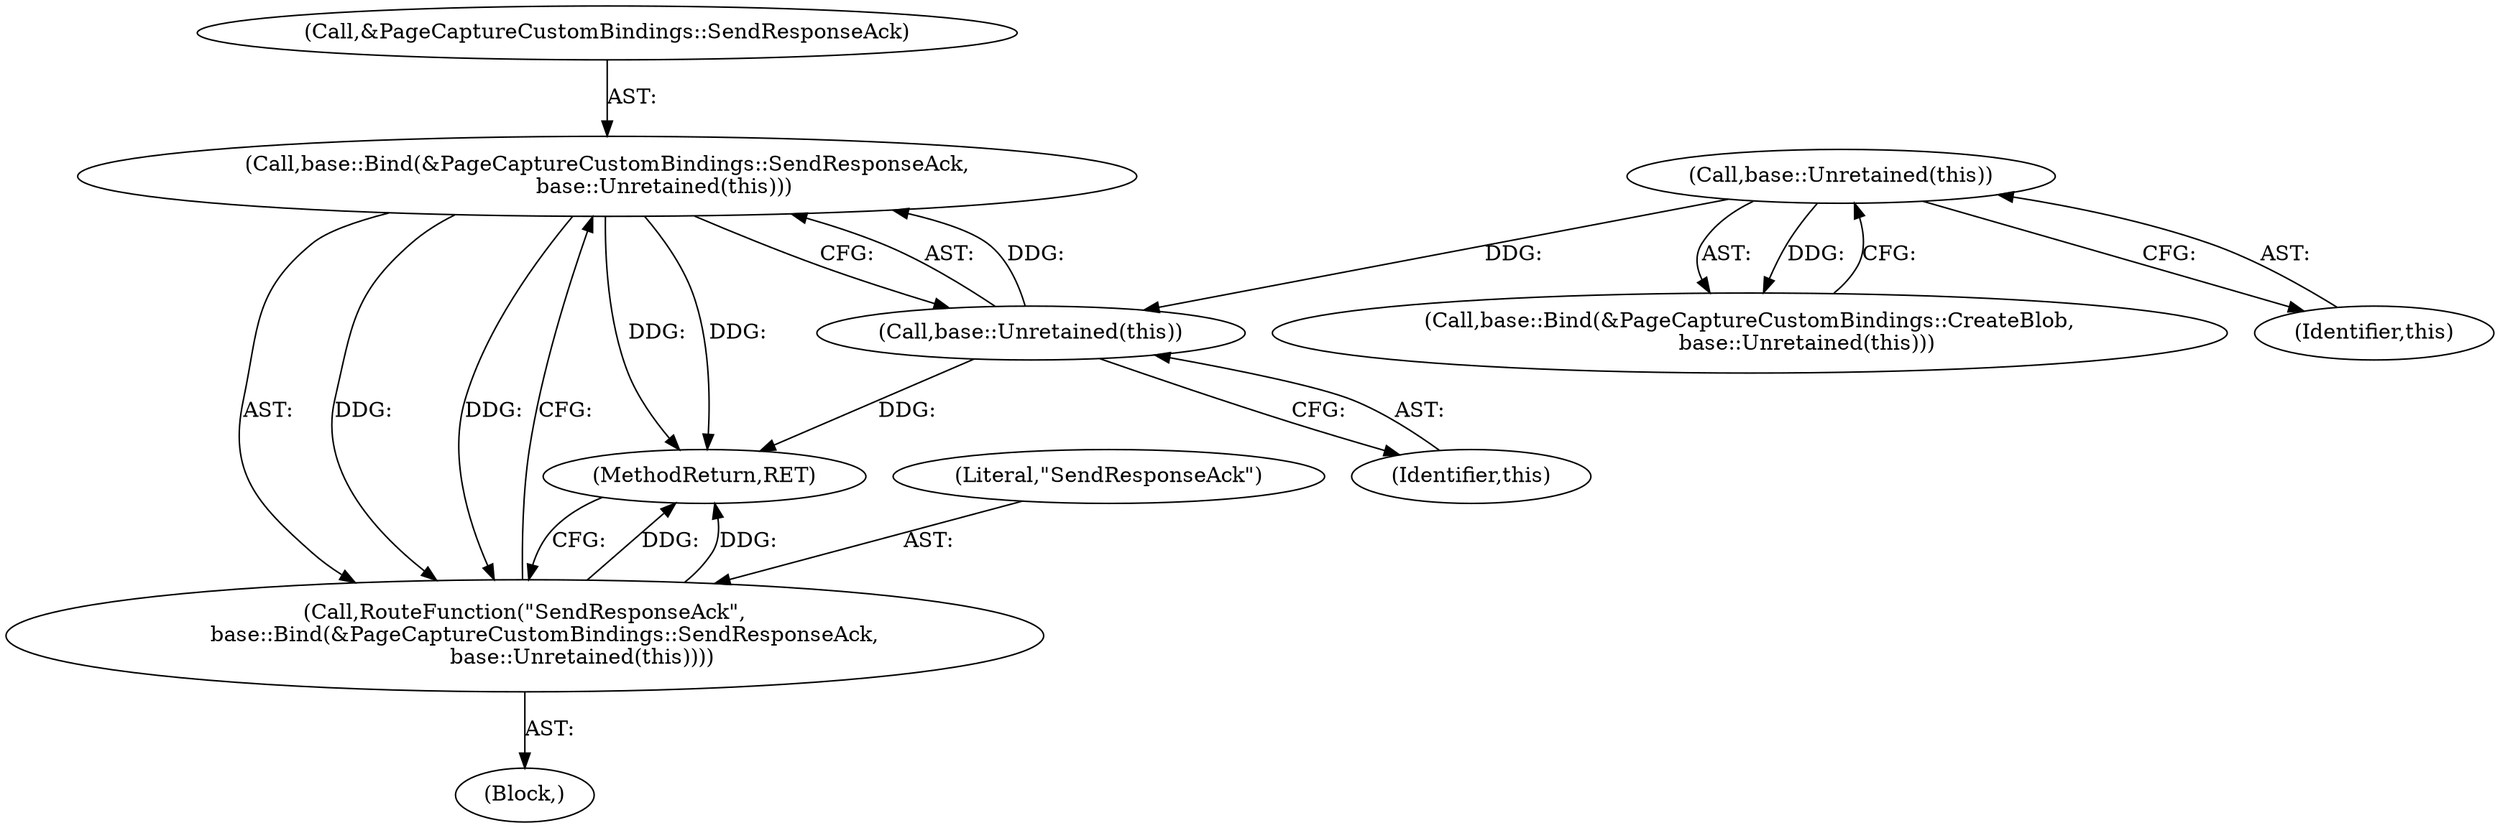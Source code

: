 digraph "1_Chrome_14ff9d0cded8ae8032ef027d1f33c6666a695019_7@del" {
"1000112" [label="(Call,base::Bind(&PageCaptureCustomBindings::SendResponseAck,\n                 base::Unretained(this)))"];
"1000115" [label="(Call,base::Unretained(this))"];
"1000108" [label="(Call,base::Unretained(this))"];
"1000110" [label="(Call,RouteFunction(\"SendResponseAck\",\n      base::Bind(&PageCaptureCustomBindings::SendResponseAck,\n                 base::Unretained(this))))"];
"1000115" [label="(Call,base::Unretained(this))"];
"1000102" [label="(Block,)"];
"1000105" [label="(Call,base::Bind(&PageCaptureCustomBindings::CreateBlob,\n                 base::Unretained(this)))"];
"1000111" [label="(Literal,\"SendResponseAck\")"];
"1000117" [label="(MethodReturn,RET)"];
"1000108" [label="(Call,base::Unretained(this))"];
"1000113" [label="(Call,&PageCaptureCustomBindings::SendResponseAck)"];
"1000110" [label="(Call,RouteFunction(\"SendResponseAck\",\n      base::Bind(&PageCaptureCustomBindings::SendResponseAck,\n                 base::Unretained(this))))"];
"1000112" [label="(Call,base::Bind(&PageCaptureCustomBindings::SendResponseAck,\n                 base::Unretained(this)))"];
"1000109" [label="(Identifier,this)"];
"1000116" [label="(Identifier,this)"];
"1000112" -> "1000110"  [label="AST: "];
"1000112" -> "1000115"  [label="CFG: "];
"1000113" -> "1000112"  [label="AST: "];
"1000115" -> "1000112"  [label="AST: "];
"1000110" -> "1000112"  [label="CFG: "];
"1000112" -> "1000117"  [label="DDG: "];
"1000112" -> "1000117"  [label="DDG: "];
"1000112" -> "1000110"  [label="DDG: "];
"1000112" -> "1000110"  [label="DDG: "];
"1000115" -> "1000112"  [label="DDG: "];
"1000115" -> "1000116"  [label="CFG: "];
"1000116" -> "1000115"  [label="AST: "];
"1000115" -> "1000117"  [label="DDG: "];
"1000108" -> "1000115"  [label="DDG: "];
"1000108" -> "1000105"  [label="AST: "];
"1000108" -> "1000109"  [label="CFG: "];
"1000109" -> "1000108"  [label="AST: "];
"1000105" -> "1000108"  [label="CFG: "];
"1000108" -> "1000105"  [label="DDG: "];
"1000110" -> "1000102"  [label="AST: "];
"1000111" -> "1000110"  [label="AST: "];
"1000117" -> "1000110"  [label="CFG: "];
"1000110" -> "1000117"  [label="DDG: "];
"1000110" -> "1000117"  [label="DDG: "];
}
